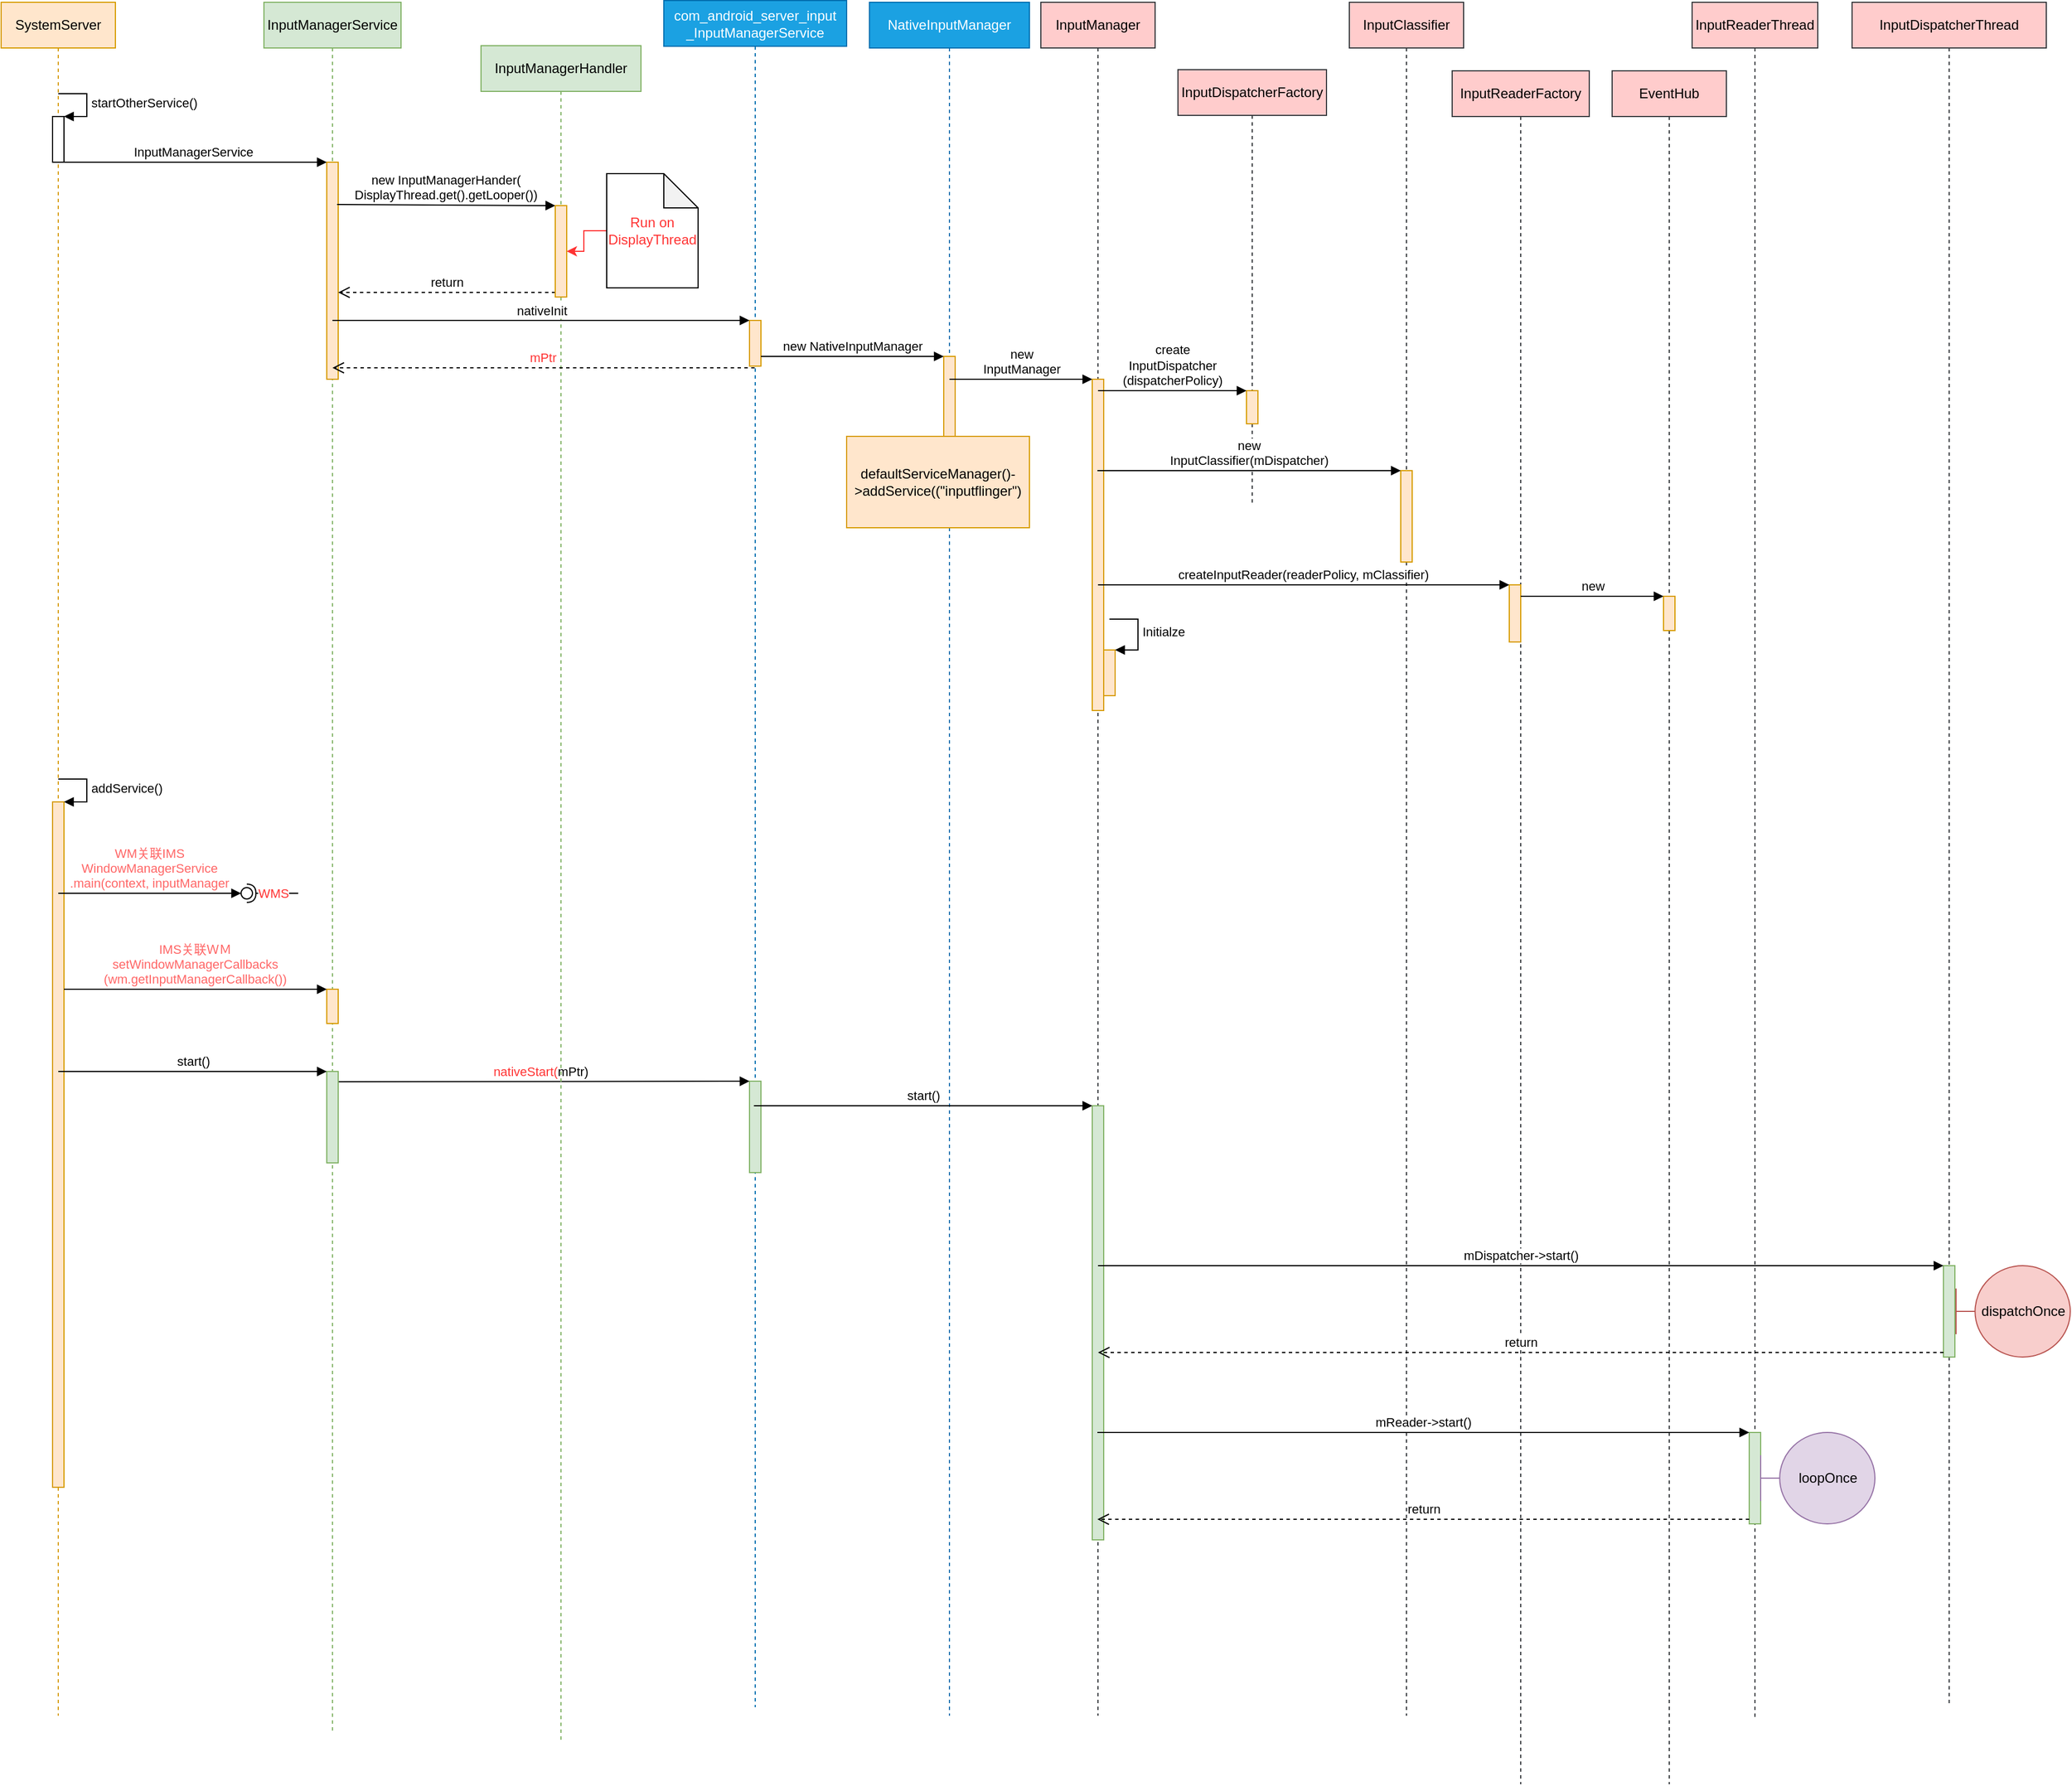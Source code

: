 <mxfile version="13.9.9" type="device"><diagram id="kgpKYQtTHZ0yAKxKKP6v" name="Page-1"><mxGraphModel dx="4722" dy="849" grid="1" gridSize="10" guides="1" tooltips="1" connect="1" arrows="1" fold="1" page="1" pageScale="1" pageWidth="3300" pageHeight="4681" math="0" shadow="0"><root><mxCell id="0"/><mxCell id="1" parent="0"/><mxCell id="2" value="SystemServer" style="shape=umlLifeline;perimeter=lifelinePerimeter;whiteSpace=wrap;html=1;container=1;collapsible=0;recursiveResize=0;outlineConnect=0;movable=1;resizable=1;rotatable=1;deletable=1;editable=1;connectable=1;fillColor=#ffe6cc;strokeColor=#d79b00;" parent="1" vertex="1"><mxGeometry x="-40" y="40" width="100" height="1500" as="geometry"/></mxCell><mxCell id="3Qn61lMgbCI1iVwUoAzt-15" value="" style="html=1;points=[];perimeter=orthogonalPerimeter;movable=0;resizable=0;rotatable=0;deletable=0;editable=0;connectable=0;" parent="2" vertex="1"><mxGeometry x="45" y="100" width="10" height="40" as="geometry"/></mxCell><mxCell id="3Qn61lMgbCI1iVwUoAzt-16" value="startOtherService()" style="edgeStyle=orthogonalEdgeStyle;html=1;align=left;spacingLeft=2;endArrow=block;rounded=0;entryX=1;entryY=0;movable=0;resizable=0;rotatable=0;deletable=0;editable=0;connectable=0;" parent="2" target="3Qn61lMgbCI1iVwUoAzt-15" edge="1"><mxGeometry relative="1" as="geometry"><mxPoint x="50" y="80" as="sourcePoint"/><Array as="points"><mxPoint x="75" y="80"/></Array></mxGeometry></mxCell><mxCell id="QAIIfNBgnKOai9Ufafao-70" value="" style="html=1;points=[];perimeter=orthogonalPerimeter;fillColor=#ffe6cc;strokeColor=#d79b00;" parent="2" vertex="1"><mxGeometry x="45" y="700" width="10" height="600" as="geometry"/></mxCell><mxCell id="QAIIfNBgnKOai9Ufafao-71" value="addService()" style="edgeStyle=orthogonalEdgeStyle;html=1;align=left;spacingLeft=2;endArrow=block;rounded=0;entryX=1;entryY=0;fontColor=#000000;" parent="2" target="QAIIfNBgnKOai9Ufafao-70" edge="1"><mxGeometry relative="1" as="geometry"><mxPoint x="50" y="680" as="sourcePoint"/><Array as="points"><mxPoint x="75" y="680"/></Array></mxGeometry></mxCell><mxCell id="QAIIfNBgnKOai9Ufafao-75" value="WM关联IMS&#10;WindowManagerService&#10;.main(context, inputManager" style="verticalAlign=bottom;endArrow=block;fontColor=#FF6666;" parent="2" edge="1"><mxGeometry width="80" relative="1" as="geometry"><mxPoint x="50" y="780" as="sourcePoint"/><mxPoint x="210" y="780" as="targetPoint"/></mxGeometry></mxCell><mxCell id="3" value="InputReaderThread" style="shape=umlLifeline;perimeter=lifelinePerimeter;whiteSpace=wrap;html=1;container=1;collapsible=0;recursiveResize=0;outlineConnect=0;movable=0;resizable=0;rotatable=0;deletable=0;editable=0;connectable=0;fillColor=#ffcccc;strokeColor=#36393d;" parent="1" vertex="1"><mxGeometry x="1440" y="40" width="110" height="1501" as="geometry"/></mxCell><mxCell id="QAIIfNBgnKOai9Ufafao-42" value="" style="html=1;points=[];perimeter=orthogonalPerimeter;movable=1;resizable=1;rotatable=1;deletable=1;editable=1;connectable=1;fillColor=#d5e8d4;strokeColor=#82b366;" parent="3" vertex="1"><mxGeometry x="50" y="1252" width="10" height="80" as="geometry"/></mxCell><mxCell id="4" value="InputReaderFactory" style="shape=umlLifeline;perimeter=lifelinePerimeter;whiteSpace=wrap;html=1;container=1;collapsible=0;recursiveResize=0;outlineConnect=0;size=40;resizeWidth=1;movable=0;resizable=0;rotatable=0;deletable=0;editable=0;connectable=0;fillColor=#ffcccc;strokeColor=#36393d;" parent="1" vertex="1"><mxGeometry x="1230" y="100" width="120" height="1500" as="geometry"/></mxCell><mxCell id="QAIIfNBgnKOai9Ufafao-31" value="" style="html=1;points=[];perimeter=orthogonalPerimeter;movable=0;resizable=0;rotatable=0;deletable=0;editable=0;connectable=0;fillColor=#ffe6cc;strokeColor=#d79b00;" parent="4" vertex="1"><mxGeometry x="50" y="450" width="10" height="50" as="geometry"/></mxCell><mxCell id="5" value="InputClassifier" style="shape=umlLifeline;perimeter=lifelinePerimeter;whiteSpace=wrap;html=1;container=1;collapsible=0;recursiveResize=0;outlineConnect=0;movable=0;resizable=0;rotatable=0;deletable=0;editable=0;connectable=0;fillColor=#ffcccc;strokeColor=#36393d;" parent="1" vertex="1"><mxGeometry x="1140" y="40" width="100" height="1500" as="geometry"/></mxCell><mxCell id="QAIIfNBgnKOai9Ufafao-28" value="" style="html=1;points=[];perimeter=orthogonalPerimeter;movable=0;resizable=0;rotatable=0;deletable=0;editable=0;connectable=0;fillColor=#ffe6cc;strokeColor=#d79b00;" parent="5" vertex="1"><mxGeometry x="45" y="410" width="10" height="80" as="geometry"/></mxCell><mxCell id="6" value="InputDispatcherFactory" style="shape=umlLifeline;perimeter=lifelinePerimeter;whiteSpace=wrap;html=1;container=1;collapsible=0;recursiveResize=0;outlineConnect=0;movable=0;resizable=0;rotatable=0;deletable=0;editable=0;connectable=0;fillColor=#ffcccc;strokeColor=#36393d;" parent="1" vertex="1"><mxGeometry x="990" y="99" width="130" height="381" as="geometry"/></mxCell><mxCell id="QAIIfNBgnKOai9Ufafao-25" value="" style="html=1;points=[];perimeter=orthogonalPerimeter;movable=0;resizable=0;rotatable=0;deletable=0;editable=0;connectable=0;fillColor=#ffe6cc;strokeColor=#d79b00;" parent="6" vertex="1"><mxGeometry x="60" y="281" width="10" height="29" as="geometry"/></mxCell><mxCell id="7" value="InputManager" style="shape=umlLifeline;perimeter=lifelinePerimeter;whiteSpace=wrap;html=1;container=1;collapsible=0;recursiveResize=0;outlineConnect=0;movable=0;resizable=0;rotatable=0;deletable=0;editable=0;connectable=0;fillColor=#ffcccc;strokeColor=#36393d;" parent="1" vertex="1"><mxGeometry x="870" y="40" width="100" height="1500" as="geometry"/></mxCell><mxCell id="QAIIfNBgnKOai9Ufafao-22" value="" style="html=1;points=[];perimeter=orthogonalPerimeter;movable=0;resizable=0;rotatable=0;deletable=0;editable=0;connectable=0;fillColor=#ffe6cc;strokeColor=#d79b00;" parent="7" vertex="1"><mxGeometry x="45" y="330" width="10" height="290" as="geometry"/></mxCell><mxCell id="QAIIfNBgnKOai9Ufafao-37" value="" style="html=1;points=[];perimeter=orthogonalPerimeter;movable=1;resizable=1;rotatable=1;deletable=1;editable=1;connectable=1;fillColor=#ffe6cc;strokeColor=#d79b00;" parent="7" vertex="1"><mxGeometry x="55" y="567" width="10" height="40" as="geometry"/></mxCell><mxCell id="QAIIfNBgnKOai9Ufafao-38" value="Initialze" style="edgeStyle=orthogonalEdgeStyle;html=1;align=left;spacingLeft=2;endArrow=block;rounded=0;entryX=1;entryY=0;movable=0;resizable=0;rotatable=0;deletable=0;editable=0;connectable=0;" parent="7" target="QAIIfNBgnKOai9Ufafao-37" edge="1"><mxGeometry relative="1" as="geometry"><mxPoint x="60" y="540" as="sourcePoint"/><Array as="points"><mxPoint x="85" y="540"/></Array></mxGeometry></mxCell><mxCell id="QAIIfNBgnKOai9Ufafao-55" value="" style="html=1;points=[];perimeter=orthogonalPerimeter;movable=1;resizable=1;rotatable=1;deletable=1;editable=1;connectable=1;fillColor=#d5e8d4;strokeColor=#82b366;" parent="7" vertex="1"><mxGeometry x="45" y="966" width="10" height="380" as="geometry"/></mxCell><mxCell id="8" value="NativeInputManager" style="shape=umlLifeline;perimeter=lifelinePerimeter;whiteSpace=wrap;html=1;container=1;collapsible=0;recursiveResize=0;outlineConnect=0;movable=0;resizable=0;rotatable=0;deletable=0;editable=0;connectable=0;fillColor=#1ba1e2;strokeColor=#006EAF;fontColor=#ffffff;" parent="1" vertex="1"><mxGeometry x="720" y="40" width="140" height="1500" as="geometry"/></mxCell><mxCell id="QAIIfNBgnKOai9Ufafao-19" value="" style="html=1;points=[];perimeter=orthogonalPerimeter;movable=0;resizable=0;rotatable=0;deletable=0;editable=0;connectable=0;fillColor=#ffe6cc;strokeColor=#d79b00;" parent="8" vertex="1"><mxGeometry x="65" y="310" width="10" height="150" as="geometry"/></mxCell><mxCell id="QAIIfNBgnKOai9Ufafao-64" value="defaultServiceManager()-&gt;addService((&quot;inputflinger&quot;)" style="whiteSpace=wrap;movable=0;resizable=0;rotatable=0;deletable=0;editable=0;connectable=0;fillColor=#ffe6cc;strokeColor=#d79b00;" parent="8" vertex="1"><mxGeometry x="-20" y="380" width="160" height="80" as="geometry"/></mxCell><mxCell id="9" value="com_android_server_input&#10;_InputManagerService" style="shape=umlLifeline;perimeter=lifelinePerimeter;container=1;collapsible=0;recursiveResize=0;outlineConnect=0;whiteSpace=wrap;movable=1;resizable=1;rotatable=1;deletable=1;editable=1;connectable=1;fillColor=#1ba1e2;strokeColor=#006EAF;fontColor=#ffffff;" parent="1" vertex="1"><mxGeometry x="540" y="38.5" width="160" height="1494" as="geometry"/></mxCell><mxCell id="QAIIfNBgnKOai9Ufafao-16" value="" style="html=1;points=[];perimeter=orthogonalPerimeter;movable=1;resizable=1;rotatable=1;deletable=1;editable=1;connectable=1;fillColor=#ffe6cc;strokeColor=#d79b00;" parent="9" vertex="1"><mxGeometry x="75" y="280" width="10" height="40" as="geometry"/></mxCell><mxCell id="QAIIfNBgnKOai9Ufafao-52" value="" style="html=1;points=[];perimeter=orthogonalPerimeter;movable=1;resizable=1;rotatable=1;deletable=1;editable=1;connectable=1;fillColor=#d5e8d4;strokeColor=#82b366;" parent="9" vertex="1"><mxGeometry x="75" y="946" width="10" height="80" as="geometry"/></mxCell><mxCell id="QAIIfNBgnKOai9Ufafao-53" value="nativeStart(&lt;span style=&quot;color: rgb(0 , 0 , 0)&quot;&gt;mPtr)&lt;/span&gt;" style="html=1;verticalAlign=bottom;endArrow=block;entryX=0;entryY=0;fontColor=#FF3333;movable=1;resizable=1;rotatable=1;deletable=1;editable=1;connectable=1;" parent="9" target="QAIIfNBgnKOai9Ufafao-52" edge="1"><mxGeometry relative="1" as="geometry"><mxPoint x="-290" y="946.5" as="sourcePoint"/></mxGeometry></mxCell><mxCell id="10" value="InputManagerHandler" style="shape=umlLifeline;perimeter=lifelinePerimeter;whiteSpace=wrap;html=1;container=0;collapsible=0;recursiveResize=0;outlineConnect=0;movable=1;resizable=1;rotatable=1;deletable=1;editable=1;connectable=1;fillColor=#d5e8d4;strokeColor=#82b366;" parent="1" vertex="1"><mxGeometry x="380" y="78" width="140" height="1484" as="geometry"/></mxCell><mxCell id="11" value="InputManagerService" style="shape=umlLifeline;perimeter=lifelinePerimeter;whiteSpace=wrap;html=1;container=1;collapsible=0;recursiveResize=0;outlineConnect=0;autosize=1;resizeWidth=1;movable=0;resizable=0;rotatable=0;deletable=0;editable=0;connectable=0;fillColor=#d5e8d4;strokeColor=#82b366;" parent="1" vertex="1"><mxGeometry x="190" y="40" width="120" height="1514" as="geometry"/></mxCell><mxCell id="3Qn61lMgbCI1iVwUoAzt-17" value="" style="html=1;points=[];perimeter=orthogonalPerimeter;movable=1;resizable=1;rotatable=1;deletable=1;editable=1;connectable=1;fillColor=#ffe6cc;strokeColor=#d79b00;" parent="11" vertex="1"><mxGeometry x="55" y="140" width="10" height="190" as="geometry"/></mxCell><mxCell id="QAIIfNBgnKOai9Ufafao-65" value="" style="html=1;points=[];perimeter=orthogonalPerimeter;movable=1;resizable=1;rotatable=1;deletable=1;editable=1;connectable=1;fillColor=#d5e8d4;strokeColor=#82b366;" parent="11" vertex="1"><mxGeometry x="55" y="936" width="10" height="80" as="geometry"/></mxCell><mxCell id="QAIIfNBgnKOai9Ufafao-69" value=" mPtr" style="verticalAlign=bottom;endArrow=open;dashed=1;endSize=8;fontColor=#FF3333;" parent="11" source="9" edge="1"><mxGeometry relative="1" as="geometry"><mxPoint x="140" y="320" as="sourcePoint"/><mxPoint x="60" y="320" as="targetPoint"/></mxGeometry></mxCell><mxCell id="QAIIfNBgnKOai9Ufafao-72" value="" style="html=1;points=[];perimeter=orthogonalPerimeter;fillColor=#ffe6cc;strokeColor=#d79b00;" parent="11" vertex="1"><mxGeometry x="55" y="864" width="10" height="30" as="geometry"/></mxCell><mxCell id="12" value="InputDispatcherThread" style="shape=umlLifeline;perimeter=lifelinePerimeter;whiteSpace=wrap;html=1;container=1;collapsible=0;recursiveResize=0;outlineConnect=0;movable=1;resizable=1;rotatable=1;deletable=1;editable=1;connectable=1;fillColor=#ffcccc;strokeColor=#36393d;" parent="1" vertex="1"><mxGeometry x="1580" y="40" width="170" height="1491" as="geometry"/></mxCell><mxCell id="QAIIfNBgnKOai9Ufafao-48" value="" style="html=1;points=[];perimeter=orthogonalPerimeter;movable=1;resizable=1;rotatable=1;deletable=1;editable=1;connectable=1;fillColor=#d5e8d4;strokeColor=#82b366;" parent="12" vertex="1"><mxGeometry x="80" y="1106" width="10" height="80" as="geometry"/></mxCell><mxCell id="QAIIfNBgnKOai9Ufafao-51" value="dispatchOnce" style="shape=umlBoundary;whiteSpace=wrap;html=1;movable=1;resizable=1;rotatable=1;deletable=1;editable=1;connectable=1;fillColor=#f8cecc;strokeColor=#b85450;" parent="12" vertex="1"><mxGeometry x="91" y="1106" width="100" height="80" as="geometry"/></mxCell><mxCell id="14" value="EventHub" style="shape=umlLifeline;perimeter=lifelinePerimeter;whiteSpace=wrap;html=1;container=1;collapsible=0;recursiveResize=0;outlineConnect=0;movable=0;resizable=0;rotatable=0;deletable=0;editable=0;connectable=0;fillColor=#ffcccc;strokeColor=#36393d;" parent="1" vertex="1"><mxGeometry x="1370" y="100" width="100" height="1500" as="geometry"/></mxCell><mxCell id="QAIIfNBgnKOai9Ufafao-34" value="" style="html=1;points=[];perimeter=orthogonalPerimeter;movable=0;resizable=0;rotatable=0;deletable=0;editable=0;connectable=0;fillColor=#ffe6cc;strokeColor=#d79b00;" parent="14" vertex="1"><mxGeometry x="45" y="460" width="10" height="30" as="geometry"/></mxCell><mxCell id="3Qn61lMgbCI1iVwUoAzt-18" value="InputManagerService" style="html=1;verticalAlign=bottom;endArrow=block;entryX=0;entryY=0;movable=1;resizable=1;rotatable=1;deletable=1;editable=1;connectable=1;" parent="1" source="2" target="3Qn61lMgbCI1iVwUoAzt-17" edge="1"><mxGeometry x="40" y="40" as="geometry"><mxPoint x="170" y="180" as="sourcePoint"/></mxGeometry></mxCell><mxCell id="3Qn61lMgbCI1iVwUoAzt-21" value="new InputManagerHander(&#10;DisplayThread.get().getLooper())" style="verticalAlign=bottom;endArrow=block;entryX=0;entryY=0;movable=1;resizable=1;rotatable=1;deletable=1;editable=1;connectable=1;exitX=0.9;exitY=0.195;exitDx=0;exitDy=0;exitPerimeter=0;" parent="1" source="3Qn61lMgbCI1iVwUoAzt-17" target="3Qn61lMgbCI1iVwUoAzt-20" edge="1"><mxGeometry x="80.5" y="40" as="geometry"><mxPoint x="300" y="218" as="sourcePoint"/></mxGeometry></mxCell><mxCell id="3Qn61lMgbCI1iVwUoAzt-22" value="return" style="html=1;verticalAlign=bottom;endArrow=open;dashed=1;endSize=8;exitX=0;exitY=0.95;movable=1;resizable=1;rotatable=1;deletable=1;editable=1;connectable=1;" parent="1" source="3Qn61lMgbCI1iVwUoAzt-20" target="3Qn61lMgbCI1iVwUoAzt-17" edge="1"><mxGeometry x="80.5" y="40" as="geometry"><mxPoint x="290" y="294" as="targetPoint"/></mxGeometry></mxCell><mxCell id="3Qn61lMgbCI1iVwUoAzt-20" value="" style="html=1;points=[];perimeter=orthogonalPerimeter;movable=1;resizable=1;rotatable=1;deletable=1;editable=1;connectable=1;fillColor=#ffe6cc;strokeColor=#d79b00;" parent="1" vertex="1"><mxGeometry x="445" y="218" width="10" height="80" as="geometry"/></mxCell><mxCell id="QAIIfNBgnKOai9Ufafao-17" value="nativeInit" style="html=1;verticalAlign=bottom;endArrow=block;entryX=0;entryY=0;movable=0;resizable=0;rotatable=0;deletable=0;editable=0;connectable=0;" parent="1" source="11" target="QAIIfNBgnKOai9Ufafao-16" edge="1"><mxGeometry x="40" y="40" as="geometry"><mxPoint x="545" y="320" as="sourcePoint"/></mxGeometry></mxCell><mxCell id="QAIIfNBgnKOai9Ufafao-20" value="new NativeInputManager" style="html=1;verticalAlign=bottom;endArrow=block;entryX=0;entryY=0;movable=0;resizable=0;rotatable=0;deletable=0;editable=0;connectable=0;" parent="1" source="QAIIfNBgnKOai9Ufafao-16" target="QAIIfNBgnKOai9Ufafao-19" edge="1"><mxGeometry x="40" y="40" as="geometry"><mxPoint x="715" y="350" as="sourcePoint"/></mxGeometry></mxCell><mxCell id="QAIIfNBgnKOai9Ufafao-26" value="create&lt;br&gt;InputDispatcher&lt;br&gt;(dispatcherPolicy)" style="html=1;verticalAlign=bottom;endArrow=block;entryX=0;entryY=0;movable=0;resizable=0;rotatable=0;deletable=0;editable=0;connectable=0;" parent="1" source="7" target="QAIIfNBgnKOai9Ufafao-25" edge="1"><mxGeometry relative="1" as="geometry"><mxPoint x="980" y="380" as="sourcePoint"/></mxGeometry></mxCell><mxCell id="QAIIfNBgnKOai9Ufafao-29" value="new &#10;InputClassifier(mDispatcher)" style="verticalAlign=bottom;endArrow=block;entryX=0;entryY=0;movable=0;resizable=0;rotatable=0;deletable=0;editable=0;connectable=0;" parent="1" target="QAIIfNBgnKOai9Ufafao-28" edge="1"><mxGeometry relative="1" as="geometry"><mxPoint x="919.5" y="450.0" as="sourcePoint"/></mxGeometry></mxCell><mxCell id="QAIIfNBgnKOai9Ufafao-32" value="createInputReader(readerPolicy, mClassifier)" style="verticalAlign=bottom;endArrow=block;entryX=0;entryY=0;movable=0;resizable=0;rotatable=0;deletable=0;editable=0;connectable=0;" parent="1" source="7" target="QAIIfNBgnKOai9Ufafao-31" edge="1"><mxGeometry relative="1" as="geometry"><mxPoint x="1210" y="550" as="sourcePoint"/></mxGeometry></mxCell><mxCell id="QAIIfNBgnKOai9Ufafao-35" value="new" style="html=1;verticalAlign=bottom;endArrow=block;entryX=0;entryY=0;movable=0;resizable=0;rotatable=0;deletable=0;editable=0;connectable=0;" parent="1" source="4" target="QAIIfNBgnKOai9Ufafao-34" edge="1"><mxGeometry relative="1" as="geometry"><mxPoint x="1345" y="560" as="sourcePoint"/></mxGeometry></mxCell><mxCell id="QAIIfNBgnKOai9Ufafao-43" value=" mReader-&gt;start()" style="verticalAlign=bottom;endArrow=block;entryX=0;entryY=0;movable=1;resizable=1;rotatable=1;deletable=1;editable=1;connectable=1;" parent="1" target="QAIIfNBgnKOai9Ufafao-42" edge="1"><mxGeometry relative="1" as="geometry"><mxPoint x="919.5" y="1292" as="sourcePoint"/></mxGeometry></mxCell><mxCell id="QAIIfNBgnKOai9Ufafao-44" value="return" style="html=1;verticalAlign=bottom;endArrow=open;dashed=1;endSize=8;exitX=0;exitY=0.95;movable=1;resizable=1;rotatable=1;deletable=1;editable=1;connectable=1;" parent="1" source="QAIIfNBgnKOai9Ufafao-42" edge="1"><mxGeometry relative="1" as="geometry"><mxPoint x="919.5" y="1368" as="targetPoint"/></mxGeometry></mxCell><mxCell id="QAIIfNBgnKOai9Ufafao-46" value="loopOnce" style="shape=umlBoundary;whiteSpace=wrap;html=1;movable=1;resizable=1;rotatable=1;deletable=1;editable=1;connectable=1;fillColor=#e1d5e7;strokeColor=#9673a6;" parent="1" vertex="1"><mxGeometry x="1500" y="1292" width="100" height="80" as="geometry"/></mxCell><mxCell id="QAIIfNBgnKOai9Ufafao-49" value="mDispatcher-&amp;gt;start()" style="html=1;verticalAlign=bottom;endArrow=block;entryX=0;entryY=0;movable=1;resizable=1;rotatable=1;deletable=1;editable=1;connectable=1;" parent="1" target="QAIIfNBgnKOai9Ufafao-48" edge="1"><mxGeometry relative="1" as="geometry"><mxPoint x="920" y="1146" as="sourcePoint"/></mxGeometry></mxCell><mxCell id="QAIIfNBgnKOai9Ufafao-50" value="return" style="html=1;verticalAlign=bottom;endArrow=open;dashed=1;endSize=8;exitX=0;exitY=0.95;movable=1;resizable=1;rotatable=1;deletable=1;editable=1;connectable=1;" parent="1" source="QAIIfNBgnKOai9Ufafao-48" edge="1"><mxGeometry relative="1" as="geometry"><mxPoint x="920" y="1222" as="targetPoint"/></mxGeometry></mxCell><mxCell id="QAIIfNBgnKOai9Ufafao-56" value="start()" style="html=1;verticalAlign=bottom;endArrow=block;entryX=0;entryY=0;movable=1;resizable=1;rotatable=1;deletable=1;editable=1;connectable=1;" parent="1" target="QAIIfNBgnKOai9Ufafao-55" edge="1"><mxGeometry relative="1" as="geometry"><mxPoint x="618.833" y="1006.0" as="sourcePoint"/></mxGeometry></mxCell><mxCell id="QAIIfNBgnKOai9Ufafao-23" value="new&lt;br&gt;InputManager" style="html=1;verticalAlign=bottom;endArrow=block;entryX=0;entryY=0;movable=0;resizable=0;rotatable=0;deletable=0;editable=0;connectable=0;" parent="1" source="8" target="QAIIfNBgnKOai9Ufafao-22" edge="1"><mxGeometry relative="1" as="geometry"><mxPoint x="800" y="370" as="sourcePoint"/></mxGeometry></mxCell><mxCell id="QAIIfNBgnKOai9Ufafao-73" value="IMS关联ＷＭ&#10;setWindowManagerCallbacks&#10;(wm.getInputManagerCallback())" style="verticalAlign=bottom;endArrow=block;entryX=0;entryY=0;fontColor=#FF6666;" parent="1" target="QAIIfNBgnKOai9Ufafao-72" edge="1"><mxGeometry relative="1" as="geometry"><mxPoint x="15" y="904" as="sourcePoint"/></mxGeometry></mxCell><mxCell id="QAIIfNBgnKOai9Ufafao-66" value="start()" style="html=1;verticalAlign=bottom;endArrow=block;entryX=0;entryY=0;movable=1;resizable=1;rotatable=1;deletable=1;editable=1;connectable=1;" parent="1" source="2" target="QAIIfNBgnKOai9Ufafao-65" edge="1"><mxGeometry relative="1" as="geometry"><mxPoint x="175" y="976" as="sourcePoint"/></mxGeometry></mxCell><mxCell id="QAIIfNBgnKOai9Ufafao-83" value="" style="rounded=0;orthogonalLoop=1;jettySize=auto;html=1;endArrow=none;endFill=0;strokeColor=#FF3333;fontColor=#FF3333;" parent="1" target="QAIIfNBgnKOai9Ufafao-85" edge="1"><mxGeometry relative="1" as="geometry"><mxPoint x="180" y="820" as="sourcePoint"/></mxGeometry></mxCell><mxCell id="QAIIfNBgnKOai9Ufafao-84" value="WMS" style="rounded=0;orthogonalLoop=1;jettySize=auto;html=1;endArrow=halfCircle;endFill=0;entryX=0.5;entryY=0.5;entryDx=0;entryDy=0;endSize=6;strokeWidth=1;fontColor=#FF3333;" parent="1" target="QAIIfNBgnKOai9Ufafao-85" edge="1"><mxGeometry relative="1" as="geometry"><mxPoint x="220" y="820" as="sourcePoint"/></mxGeometry></mxCell><mxCell id="QAIIfNBgnKOai9Ufafao-85" value="" style="ellipse;whiteSpace=wrap;html=1;fontFamily=Helvetica;fontSize=12;fontColor=#000000;align=center;strokeColor=#000000;fillColor=#ffffff;points=[];aspect=fixed;resizable=0;" parent="1" vertex="1"><mxGeometry x="170" y="815" width="10" height="10" as="geometry"/></mxCell><mxCell id="APTGjI351S-CasXq5RFu-16" style="edgeStyle=orthogonalEdgeStyle;rounded=0;orthogonalLoop=1;jettySize=auto;html=0;strokeColor=#FF3333;fontColor=#FF3333;" edge="1" parent="1" source="APTGjI351S-CasXq5RFu-15" target="3Qn61lMgbCI1iVwUoAzt-20"><mxGeometry relative="1" as="geometry"/></mxCell><mxCell id="APTGjI351S-CasXq5RFu-15" value="Run on&lt;br&gt;DisplayThread" style="shape=note;whiteSpace=wrap;html=1;backgroundOutline=1;darkOpacity=0.05;fontColor=#FF3333;" vertex="1" parent="1"><mxGeometry x="490" y="190" width="80" height="100" as="geometry"/></mxCell></root></mxGraphModel></diagram></mxfile>